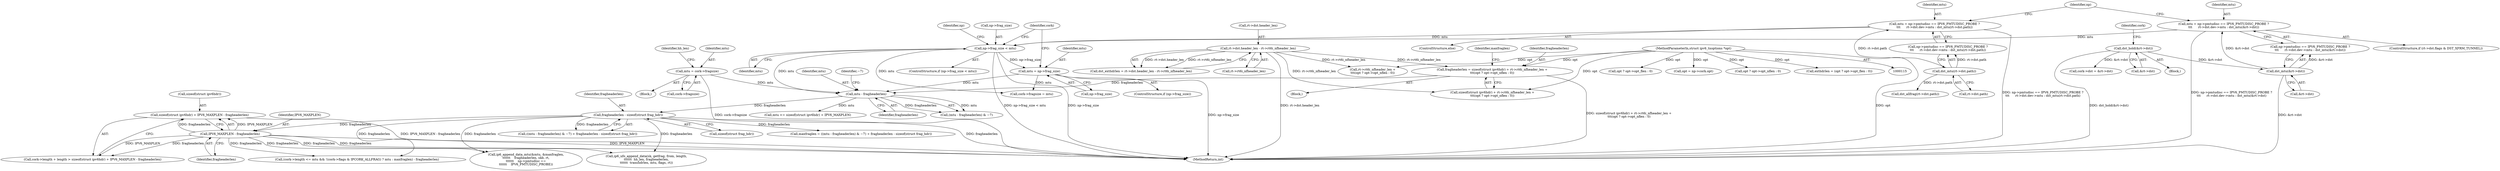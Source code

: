 digraph "0_linux_2811ebac2521ceac84f2bdae402455baa6a7fb47@API" {
"1000621" [label="(Call,sizeof(struct ipv6hdr) + IPV6_MAXPLEN - fragheaderlen)"];
"1000624" [label="(Call,IPV6_MAXPLEN - fragheaderlen)"];
"1000602" [label="(Call,fragheaderlen - sizeof(struct frag_hdr))"];
"1000598" [label="(Call,mtu - fragheaderlen)"];
"1000566" [label="(Call,mtu = cork->fragsize)"];
"1000467" [label="(Call,np->frag_size < mtu)"];
"1000445" [label="(Call,mtu = np->pmtudisc == IPV6_PMTUDISC_PROBE ?\n\t\t\t      rt->dst.dev->mtu : dst_mtu(rt->dst.path))"];
"1000460" [label="(Call,dst_mtu(rt->dst.path))"];
"1000424" [label="(Call,mtu = np->pmtudisc == IPV6_PMTUDISC_PROBE ?\n\t\t\t      rt->dst.dev->mtu : dst_mtu(&rt->dst))"];
"1000439" [label="(Call,dst_mtu(&rt->dst))"];
"1000377" [label="(Call,dst_hold(&rt->dst))"];
"1000477" [label="(Call,mtu = np->frag_size)"];
"1000579" [label="(Call,fragheaderlen = sizeof(struct ipv6hdr) + rt->rt6i_nfheader_len +\n\t\t\t(opt ? opt->opt_nflen : 0))"];
"1000520" [label="(Call,rt->dst.header_len - rt->rt6i_nfheader_len)"];
"1000123" [label="(MethodParameterIn,struct ipv6_txoptions *opt)"];
"1000599" [label="(Identifier,mtu)"];
"1000607" [label="(Call,mtu <= sizeof(struct ipv6hdr) + IPV6_MAXPLEN)"];
"1000521" [label="(Call,rt->dst.header_len)"];
"1000471" [label="(Identifier,mtu)"];
"1000530" [label="(Block,)"];
"1000479" [label="(Call,np->frag_size)"];
"1000518" [label="(Call,dst_exthdrlen = rt->dst.header_len - rt->rt6i_nfheader_len)"];
"1000598" [label="(Call,mtu - fragheaderlen)"];
"1000461" [label="(Call,rt->dst.path)"];
"1000123" [label="(MethodParameterIn,struct ipv6_txoptions *opt)"];
"1000484" [label="(Identifier,cork)"];
"1000596" [label="(Call,((mtu - fragheaderlen) & ~7) + fragheaderlen - sizeof(struct frag_hdr))"];
"1000467" [label="(Call,np->frag_size < mtu)"];
"1000488" [label="(Call,dst_allfrag(rt->dst.path))"];
"1000425" [label="(Identifier,mtu)"];
"1000439" [label="(Call,dst_mtu(&rt->dst))"];
"1000581" [label="(Call,sizeof(struct ipv6hdr) + rt->rt6i_nfheader_len +\n\t\t\t(opt ? opt->opt_nflen : 0))"];
"1000526" [label="(Call,rt->rt6i_nfheader_len)"];
"1000478" [label="(Identifier,mtu)"];
"1000475" [label="(Identifier,np)"];
"1000626" [label="(Identifier,fragheaderlen)"];
"1000446" [label="(Identifier,mtu)"];
"1000566" [label="(Call,mtu = cork->fragsize)"];
"1000181" [label="(Block,)"];
"1000797" [label="(Call,ip6_append_data_mtu(&mtu, &maxfraglen,\n\t\t\t\t\t\t    fragheaderlen, skb, rt,\n\t\t\t\t\t\t    np->pmtudisc ==\n\t\t\t\t\t\t    IPV6_PMTUDISC_PROBE))"];
"1000568" [label="(Call,cork->fragsize)"];
"1000567" [label="(Identifier,mtu)"];
"1000821" [label="(Call,(cork->length <= mtu && !(cork->flags & IPCORK_ALLFRAG) ? mtu : maxfraglen) - fragheaderlen)"];
"1000572" [label="(Identifier,hh_len)"];
"1000600" [label="(Identifier,fragheaderlen)"];
"1000595" [label="(Identifier,maxfraglen)"];
"1000469" [label="(Identifier,np)"];
"1000622" [label="(Call,sizeof(struct ipv6hdr))"];
"1000477" [label="(Call,mtu = np->frag_size)"];
"1000579" [label="(Call,fragheaderlen = sizeof(struct ipv6hdr) + rt->rt6i_nfheader_len +\n\t\t\t(opt ? opt->opt_nflen : 0))"];
"1000602" [label="(Call,fragheaderlen - sizeof(struct frag_hdr))"];
"1000506" [label="(Call,opt ? opt->opt_flen : 0)"];
"1000424" [label="(Call,mtu = np->pmtudisc == IPV6_PMTUDISC_PROBE ?\n\t\t\t      rt->dst.dev->mtu : dst_mtu(&rt->dst))"];
"1000580" [label="(Identifier,fragheaderlen)"];
"1000550" [label="(Call,opt = np->cork.opt)"];
"1000473" [label="(ControlStructure,if (np->frag_size))"];
"1000426" [label="(Call,np->pmtudisc == IPV6_PMTUDISC_PROBE ?\n\t\t\t      rt->dst.dev->mtu : dst_mtu(&rt->dst))"];
"1000416" [label="(ControlStructure,if (rt->dst.flags & DST_XFRM_TUNNEL))"];
"1000382" [label="(Call,cork->dst = &rt->dst)"];
"1000615" [label="(Call,cork->length + length > sizeof(struct ipv6hdr) + IPV6_MAXPLEN - fragheaderlen)"];
"1000621" [label="(Call,sizeof(struct ipv6hdr) + IPV6_MAXPLEN - fragheaderlen)"];
"1000624" [label="(Call,IPV6_MAXPLEN - fragheaderlen)"];
"1000377" [label="(Call,dst_hold(&rt->dst))"];
"1000520" [label="(Call,rt->dst.header_len - rt->rt6i_nfheader_len)"];
"1000584" [label="(Call,rt->rt6i_nfheader_len +\n\t\t\t(opt ? opt->opt_nflen : 0))"];
"1001333" [label="(MethodReturn,int)"];
"1000444" [label="(ControlStructure,else)"];
"1000460" [label="(Call,dst_mtu(rt->dst.path))"];
"1000603" [label="(Identifier,fragheaderlen)"];
"1000440" [label="(Call,&rt->dst)"];
"1000468" [label="(Call,np->frag_size)"];
"1000588" [label="(Call,opt ? opt->opt_nflen : 0)"];
"1000482" [label="(Call,cork->fragsize = mtu)"];
"1000601" [label="(Identifier,~7)"];
"1000378" [label="(Call,&rt->dst)"];
"1000701" [label="(Call,ip6_ufo_append_data(sk, getfrag, from, length,\n\t\t\t\t\t\t  hh_len, fragheaderlen,\n\t\t\t\t\t\t  transhdrlen, mtu, flags, rt))"];
"1000604" [label="(Call,sizeof(struct frag_hdr))"];
"1000594" [label="(Call,maxfraglen = ((mtu - fragheaderlen) & ~7) + fragheaderlen - sizeof(struct frag_hdr))"];
"1000504" [label="(Call,exthdrlen = (opt ? opt->opt_flen : 0))"];
"1000445" [label="(Call,mtu = np->pmtudisc == IPV6_PMTUDISC_PROBE ?\n\t\t\t      rt->dst.dev->mtu : dst_mtu(rt->dst.path))"];
"1000625" [label="(Identifier,IPV6_MAXPLEN)"];
"1000447" [label="(Call,np->pmtudisc == IPV6_PMTUDISC_PROBE ?\n\t\t\t      rt->dst.dev->mtu : dst_mtu(rt->dst.path))"];
"1000384" [label="(Identifier,cork)"];
"1000597" [label="(Call,(mtu - fragheaderlen) & ~7)"];
"1000466" [label="(ControlStructure,if (np->frag_size < mtu))"];
"1000128" [label="(Block,)"];
"1000621" -> "1000615"  [label="AST: "];
"1000621" -> "1000624"  [label="CFG: "];
"1000622" -> "1000621"  [label="AST: "];
"1000624" -> "1000621"  [label="AST: "];
"1000615" -> "1000621"  [label="CFG: "];
"1000621" -> "1001333"  [label="DDG: IPV6_MAXPLEN - fragheaderlen"];
"1000624" -> "1000621"  [label="DDG: IPV6_MAXPLEN"];
"1000624" -> "1000621"  [label="DDG: fragheaderlen"];
"1000624" -> "1000626"  [label="CFG: "];
"1000625" -> "1000624"  [label="AST: "];
"1000626" -> "1000624"  [label="AST: "];
"1000624" -> "1001333"  [label="DDG: fragheaderlen"];
"1000624" -> "1001333"  [label="DDG: IPV6_MAXPLEN"];
"1000624" -> "1000615"  [label="DDG: IPV6_MAXPLEN"];
"1000624" -> "1000615"  [label="DDG: fragheaderlen"];
"1000602" -> "1000624"  [label="DDG: fragheaderlen"];
"1000624" -> "1000701"  [label="DDG: fragheaderlen"];
"1000624" -> "1000797"  [label="DDG: fragheaderlen"];
"1000624" -> "1000821"  [label="DDG: fragheaderlen"];
"1000602" -> "1000596"  [label="AST: "];
"1000602" -> "1000604"  [label="CFG: "];
"1000603" -> "1000602"  [label="AST: "];
"1000604" -> "1000602"  [label="AST: "];
"1000596" -> "1000602"  [label="CFG: "];
"1000602" -> "1001333"  [label="DDG: fragheaderlen"];
"1000602" -> "1000594"  [label="DDG: fragheaderlen"];
"1000602" -> "1000596"  [label="DDG: fragheaderlen"];
"1000598" -> "1000602"  [label="DDG: fragheaderlen"];
"1000602" -> "1000701"  [label="DDG: fragheaderlen"];
"1000602" -> "1000797"  [label="DDG: fragheaderlen"];
"1000602" -> "1000821"  [label="DDG: fragheaderlen"];
"1000598" -> "1000597"  [label="AST: "];
"1000598" -> "1000600"  [label="CFG: "];
"1000599" -> "1000598"  [label="AST: "];
"1000600" -> "1000598"  [label="AST: "];
"1000601" -> "1000598"  [label="CFG: "];
"1000598" -> "1000597"  [label="DDG: mtu"];
"1000598" -> "1000597"  [label="DDG: fragheaderlen"];
"1000566" -> "1000598"  [label="DDG: mtu"];
"1000467" -> "1000598"  [label="DDG: mtu"];
"1000477" -> "1000598"  [label="DDG: mtu"];
"1000579" -> "1000598"  [label="DDG: fragheaderlen"];
"1000598" -> "1000607"  [label="DDG: mtu"];
"1000566" -> "1000530"  [label="AST: "];
"1000566" -> "1000568"  [label="CFG: "];
"1000567" -> "1000566"  [label="AST: "];
"1000568" -> "1000566"  [label="AST: "];
"1000572" -> "1000566"  [label="CFG: "];
"1000566" -> "1001333"  [label="DDG: cork->fragsize"];
"1000467" -> "1000466"  [label="AST: "];
"1000467" -> "1000471"  [label="CFG: "];
"1000468" -> "1000467"  [label="AST: "];
"1000471" -> "1000467"  [label="AST: "];
"1000475" -> "1000467"  [label="CFG: "];
"1000484" -> "1000467"  [label="CFG: "];
"1000467" -> "1001333"  [label="DDG: np->frag_size"];
"1000467" -> "1001333"  [label="DDG: np->frag_size < mtu"];
"1000445" -> "1000467"  [label="DDG: mtu"];
"1000424" -> "1000467"  [label="DDG: mtu"];
"1000467" -> "1000477"  [label="DDG: np->frag_size"];
"1000467" -> "1000482"  [label="DDG: mtu"];
"1000445" -> "1000444"  [label="AST: "];
"1000445" -> "1000447"  [label="CFG: "];
"1000446" -> "1000445"  [label="AST: "];
"1000447" -> "1000445"  [label="AST: "];
"1000469" -> "1000445"  [label="CFG: "];
"1000445" -> "1001333"  [label="DDG: np->pmtudisc == IPV6_PMTUDISC_PROBE ?\n\t\t\t      rt->dst.dev->mtu : dst_mtu(rt->dst.path)"];
"1000460" -> "1000445"  [label="DDG: rt->dst.path"];
"1000460" -> "1000447"  [label="AST: "];
"1000460" -> "1000461"  [label="CFG: "];
"1000461" -> "1000460"  [label="AST: "];
"1000447" -> "1000460"  [label="CFG: "];
"1000460" -> "1000447"  [label="DDG: rt->dst.path"];
"1000460" -> "1000488"  [label="DDG: rt->dst.path"];
"1000424" -> "1000416"  [label="AST: "];
"1000424" -> "1000426"  [label="CFG: "];
"1000425" -> "1000424"  [label="AST: "];
"1000426" -> "1000424"  [label="AST: "];
"1000469" -> "1000424"  [label="CFG: "];
"1000424" -> "1001333"  [label="DDG: np->pmtudisc == IPV6_PMTUDISC_PROBE ?\n\t\t\t      rt->dst.dev->mtu : dst_mtu(&rt->dst)"];
"1000439" -> "1000424"  [label="DDG: &rt->dst"];
"1000439" -> "1000426"  [label="AST: "];
"1000439" -> "1000440"  [label="CFG: "];
"1000440" -> "1000439"  [label="AST: "];
"1000426" -> "1000439"  [label="CFG: "];
"1000439" -> "1001333"  [label="DDG: &rt->dst"];
"1000439" -> "1000426"  [label="DDG: &rt->dst"];
"1000377" -> "1000439"  [label="DDG: &rt->dst"];
"1000377" -> "1000181"  [label="AST: "];
"1000377" -> "1000378"  [label="CFG: "];
"1000378" -> "1000377"  [label="AST: "];
"1000384" -> "1000377"  [label="CFG: "];
"1000377" -> "1001333"  [label="DDG: dst_hold(&rt->dst)"];
"1000377" -> "1000382"  [label="DDG: &rt->dst"];
"1000477" -> "1000473"  [label="AST: "];
"1000477" -> "1000479"  [label="CFG: "];
"1000478" -> "1000477"  [label="AST: "];
"1000479" -> "1000477"  [label="AST: "];
"1000484" -> "1000477"  [label="CFG: "];
"1000477" -> "1001333"  [label="DDG: np->frag_size"];
"1000477" -> "1000482"  [label="DDG: mtu"];
"1000579" -> "1000128"  [label="AST: "];
"1000579" -> "1000581"  [label="CFG: "];
"1000580" -> "1000579"  [label="AST: "];
"1000581" -> "1000579"  [label="AST: "];
"1000595" -> "1000579"  [label="CFG: "];
"1000579" -> "1001333"  [label="DDG: sizeof(struct ipv6hdr) + rt->rt6i_nfheader_len +\n\t\t\t(opt ? opt->opt_nflen : 0)"];
"1000520" -> "1000579"  [label="DDG: rt->rt6i_nfheader_len"];
"1000123" -> "1000579"  [label="DDG: opt"];
"1000520" -> "1000518"  [label="AST: "];
"1000520" -> "1000526"  [label="CFG: "];
"1000521" -> "1000520"  [label="AST: "];
"1000526" -> "1000520"  [label="AST: "];
"1000518" -> "1000520"  [label="CFG: "];
"1000520" -> "1001333"  [label="DDG: rt->dst.header_len"];
"1000520" -> "1000518"  [label="DDG: rt->dst.header_len"];
"1000520" -> "1000518"  [label="DDG: rt->rt6i_nfheader_len"];
"1000520" -> "1000581"  [label="DDG: rt->rt6i_nfheader_len"];
"1000520" -> "1000584"  [label="DDG: rt->rt6i_nfheader_len"];
"1000123" -> "1000115"  [label="AST: "];
"1000123" -> "1001333"  [label="DDG: opt"];
"1000123" -> "1000504"  [label="DDG: opt"];
"1000123" -> "1000506"  [label="DDG: opt"];
"1000123" -> "1000550"  [label="DDG: opt"];
"1000123" -> "1000581"  [label="DDG: opt"];
"1000123" -> "1000584"  [label="DDG: opt"];
"1000123" -> "1000588"  [label="DDG: opt"];
}
